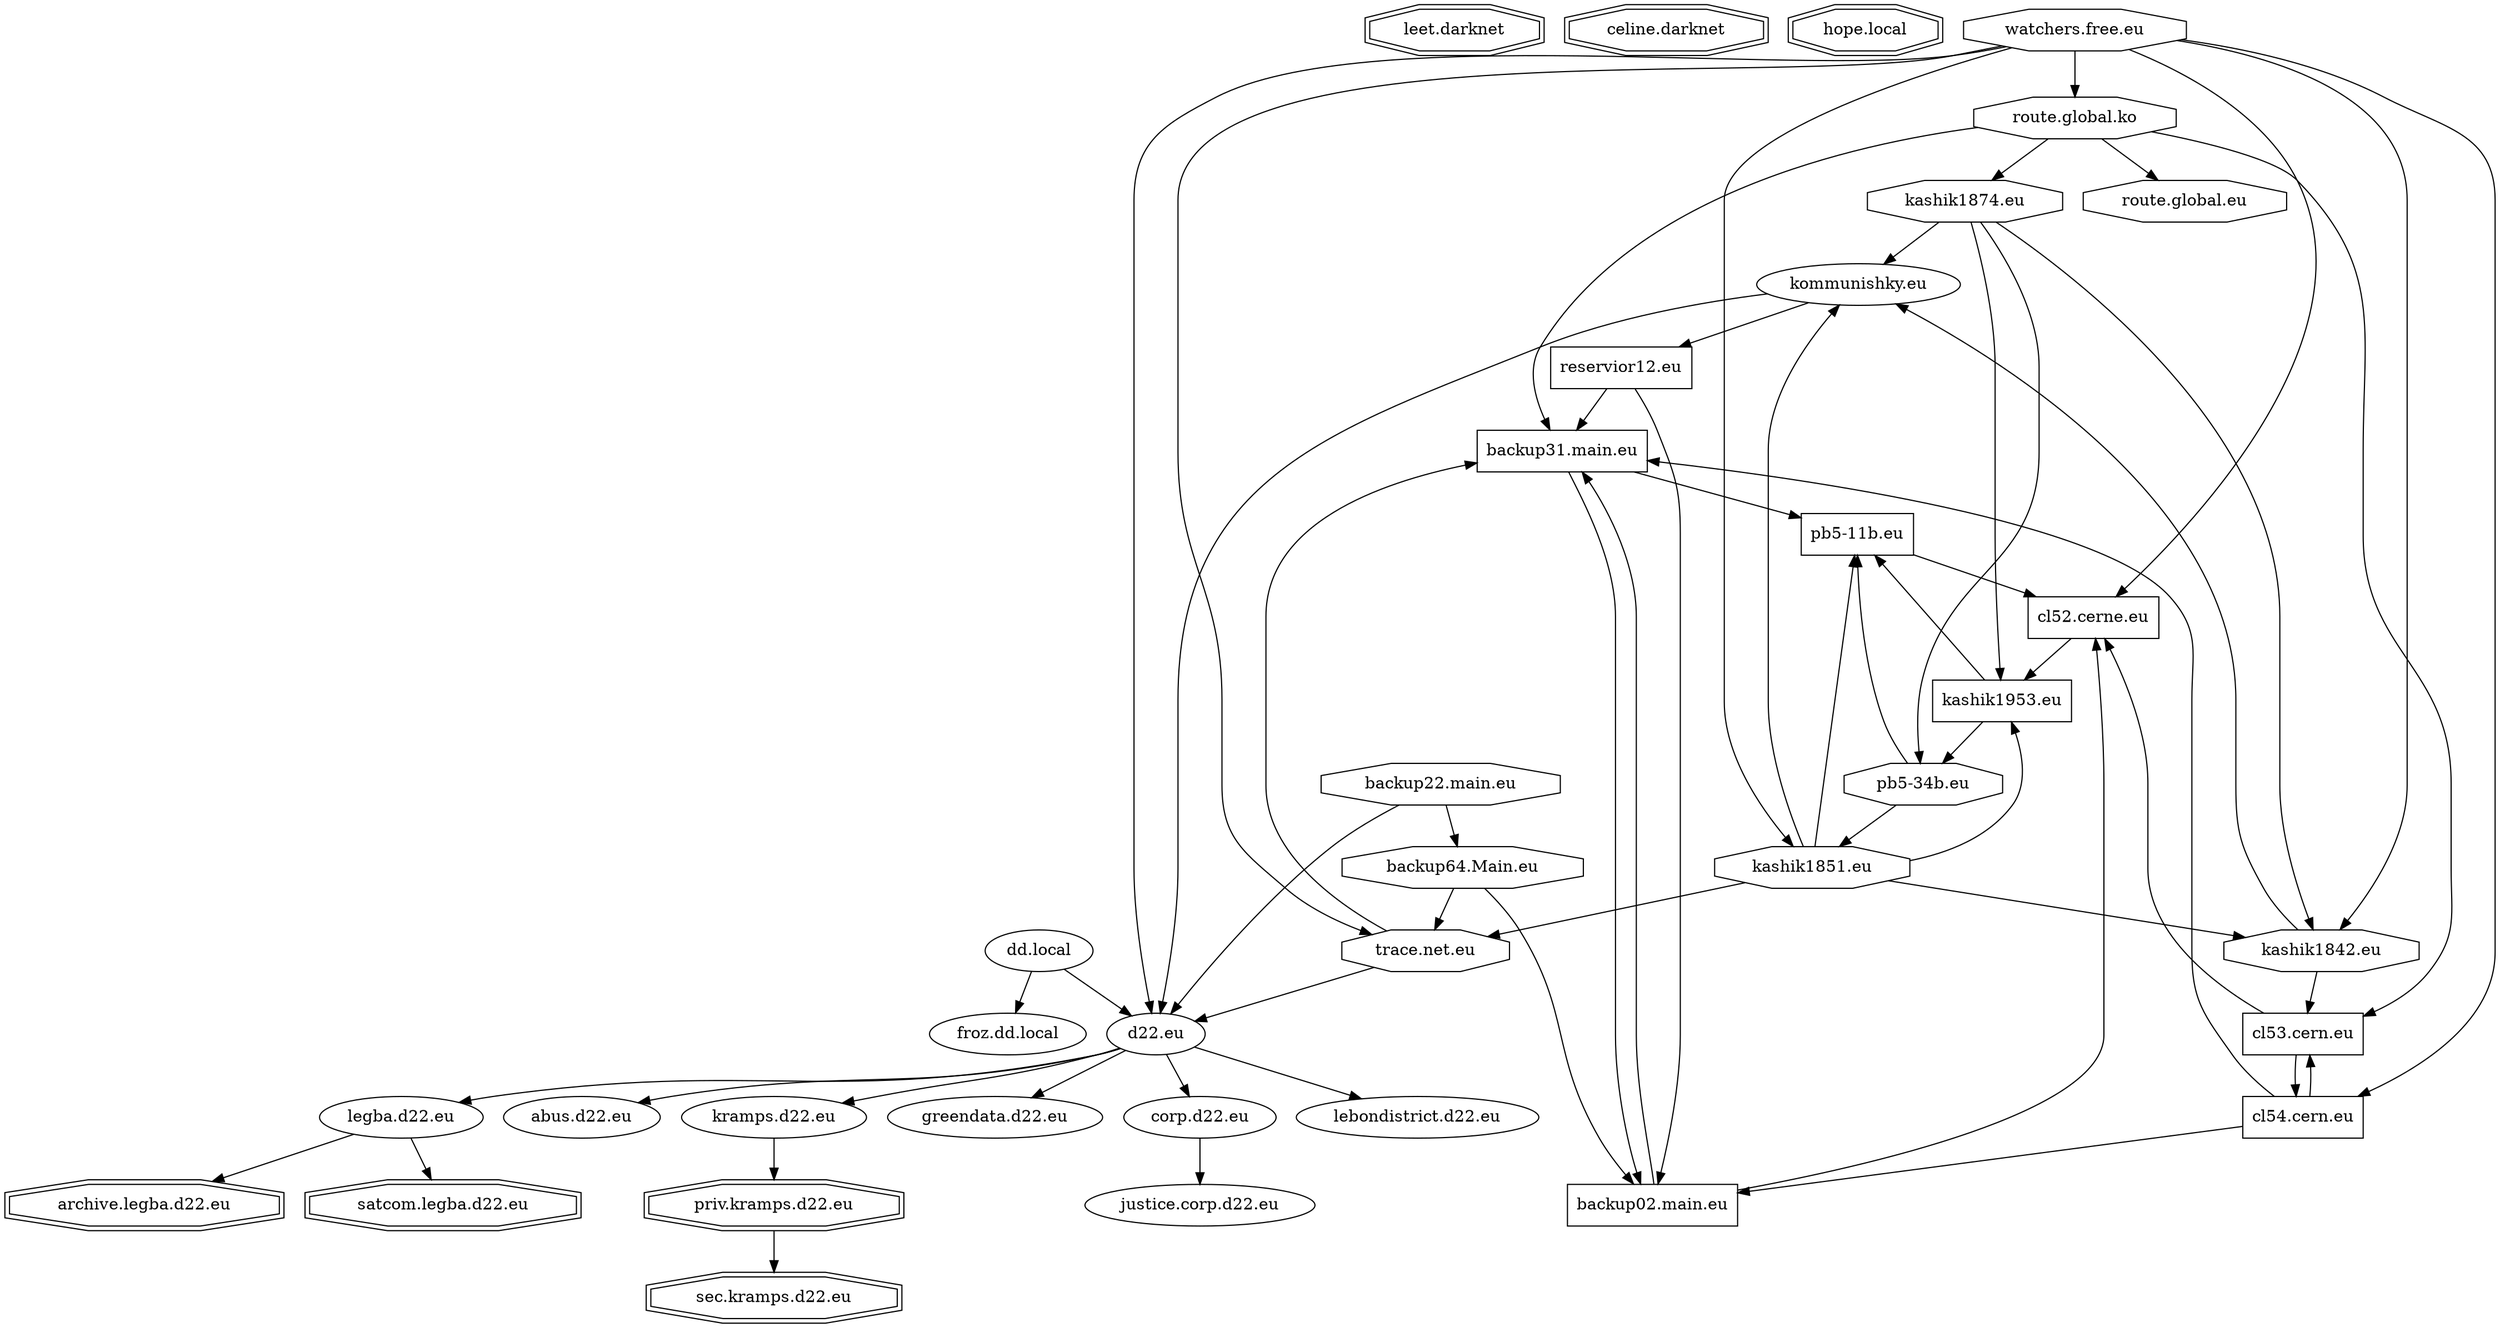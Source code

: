 digraph G {
        leet [shape=doubleoctagon, label="leet.darknet"]
        celine [shape=doubleoctagon, label="celine.darknet"]
        hope [shape=doubleoctagon, label="hope.local"]

        dd [label="dd.local"];
        d22 [label="d22.eu"]
        froz [label="froz.dd.local"]
        legba [label="legba.d22.eu"]
        satcom [shape=doubleoctagon, label="satcom.legba.d22.eu"]
        archive [shape=doubleoctagon, label="archive.legba.d22.eu"]
        kramps [label="kramps.d22.eu"]
        privkramps [shape=doubleoctagon, label="priv.kramps.d22.eu"]
        seckramps [shape=doubleoctagon, label="sec.kramps.d22.eu"]
        corp [label="corp.d22.eu"]
        justice [label="justice.corp.d22.eu"]
        abus [label="abus.d22.eu"]
        greendata [label="greendata.d22.eu"]
        lbd [label="lebondistrict.d22.eu"]

        dd -> d22;
        dd -> froz;
        d22 -> { legba kramps corp abus greendata lbd }
        corp -> justice
        kramps -> privkramps;
        privkramps -> seckramps;
        legba -> { satcom archive}

        // Pour les hackers
        cA [label="kommunishky.eu"]
        cB [shape=octagon, label="kashik1842.eu"]
        cC [shape=octagon, label="watchers.free.eu"]
        cD [shape=octagon, label="kashik1851.eu"]
        cE [shape=octagon, label="trace.net.eu"]
        cF [shape=octagon, label="kashik1874.eu"]
        cG [shape=octagon, label="pb5-34b.eu"]
        cH [shape=octagon, label="route.global.ko"]
        cI [shape=octagon, label="backup22.main.eu"]
        cJ [shape=octagon, label="route.global.eu"]
        cK [shape=octagon, label="backup64.Main.eu"]

        uA [shape=box, label="backup31.main.eu"]
        uB [shape=box, label="pb5-11b.eu"]
        uC [shape=box, label="kashik1953.eu"]
        uD [shape=box, label="cl52.cerne.eu"]
        uE [shape=box, label="reservior12.eu"]
        uF [shape=box, label="backup02.main.eu"]
        uG [shape=box, label="cl53.cern.eu"]
        uH [shape=box, label="cl54.cern.eu"]

        cA -> { d22 uE };
        cB -> { uG cA};
        cC -> { d22 cB uH cD cE cH uD };
        cD -> { uB cA uC cB cE };
        cE -> { d22 uA };
        cF -> { cA cB uC cG };
        cG -> { cD uB };
        cH -> { cF uG cJ uA };
        cI -> { d22 cK };
        cK -> { uF cE };

        uA -> { uB uF };
        uB -> { uD };
        uC -> { uB cG };
        uD -> { uC };
        uE -> { uA uF };
        uF -> { uA uD };
        uG -> { uD uH };
        uH -> { uF uA uG };

}
